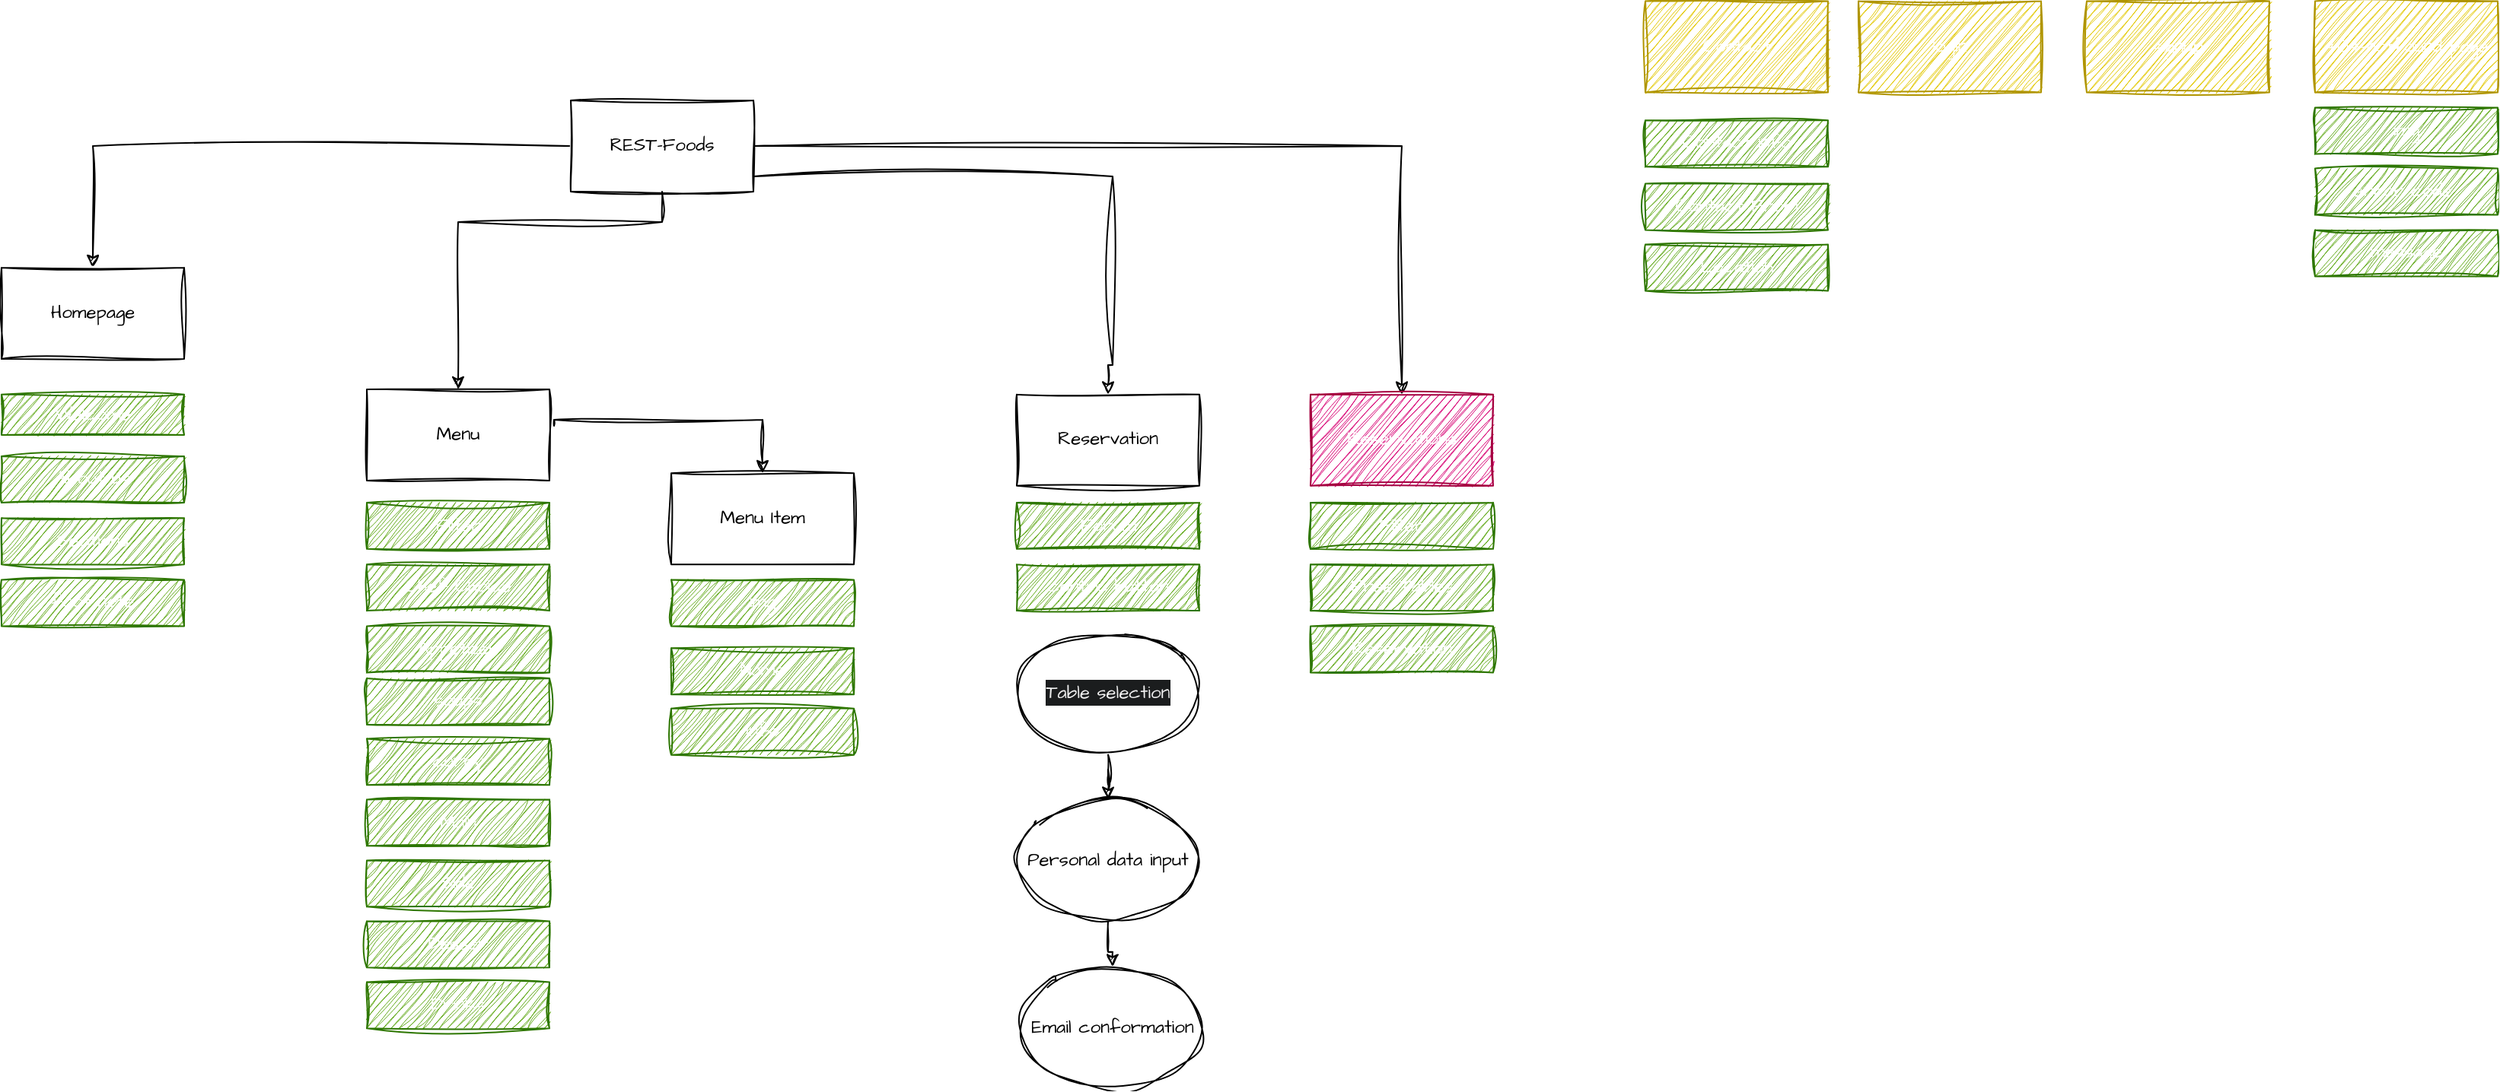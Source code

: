 <mxfile version="24.7.17">
  <diagram name="Seite-1" id="IVa5Gv-xjW8cLEa37AWn">
    <mxGraphModel dx="1591" dy="1081" grid="1" gridSize="10" guides="1" tooltips="1" connect="1" arrows="1" fold="1" page="1" pageScale="1" pageWidth="827" pageHeight="1169" math="0" shadow="0">
      <root>
        <mxCell id="0" />
        <mxCell id="1" parent="0" />
        <mxCell id="K6OB1lon6j5ahepoWBQm-1" style="edgeStyle=orthogonalEdgeStyle;rounded=0;sketch=1;hachureGap=4;jiggle=2;curveFitting=1;orthogonalLoop=1;jettySize=auto;html=1;entryX=0.5;entryY=0;entryDx=0;entryDy=0;fontFamily=Architects Daughter;fontSource=https%3A%2F%2Ffonts.googleapis.com%2Fcss%3Ffamily%3DArchitects%2BDaughter;" parent="1" source="K6OB1lon6j5ahepoWBQm-2" target="K6OB1lon6j5ahepoWBQm-9" edge="1">
          <mxGeometry relative="1" as="geometry" />
        </mxCell>
        <mxCell id="2AqOPSaVZTmIJm7ODiCH-5" style="edgeStyle=orthogonalEdgeStyle;rounded=0;sketch=1;hachureGap=4;jiggle=2;curveFitting=1;orthogonalLoop=1;jettySize=auto;html=1;entryX=0.5;entryY=0;entryDx=0;entryDy=0;fontFamily=Architects Daughter;fontSource=https%3A%2F%2Ffonts.googleapis.com%2Fcss%3Ffamily%3DArchitects%2BDaughter;" edge="1" parent="1" source="K6OB1lon6j5ahepoWBQm-2" target="2AqOPSaVZTmIJm7ODiCH-4">
          <mxGeometry relative="1" as="geometry" />
        </mxCell>
        <mxCell id="K6OB1lon6j5ahepoWBQm-2" value="REST-Foods" style="rounded=0;whiteSpace=wrap;html=1;sketch=1;hachureGap=4;jiggle=2;curveFitting=1;fontFamily=Architects Daughter;fontSource=https%3A%2F%2Ffonts.googleapis.com%2Fcss%3Ffamily%3DArchitects%2BDaughter;" parent="1" vertex="1">
          <mxGeometry x="414" y="210" width="120" height="60" as="geometry" />
        </mxCell>
        <mxCell id="K6OB1lon6j5ahepoWBQm-3" value="404-notfound page" style="rounded=0;whiteSpace=wrap;html=1;sketch=1;hachureGap=4;jiggle=2;curveFitting=1;fontFamily=Architects Daughter;fontSource=https%3A%2F%2Ffonts.googleapis.com%2Fcss%3Ffamily%3DArchitects%2BDaughter;fillColor=#e3c800;fontColor=#FFFFFF;strokeColor=#B09500;" parent="1" vertex="1">
          <mxGeometry x="1560" y="144.76" width="120" height="60" as="geometry" />
        </mxCell>
        <mxCell id="K6OB1lon6j5ahepoWBQm-4" value="login" style="rounded=0;whiteSpace=wrap;html=1;sketch=1;hachureGap=4;jiggle=2;curveFitting=1;fontFamily=Architects Daughter;fontSource=https%3A%2F%2Ffonts.googleapis.com%2Fcss%3Ffamily%3DArchitects%2BDaughter;fillColor=#e3c800;fontColor=#FFFFFF;strokeColor=#B09500;" parent="1" vertex="1">
          <mxGeometry x="1260" y="144.76" width="120" height="60" as="geometry" />
        </mxCell>
        <mxCell id="K6OB1lon6j5ahepoWBQm-5" value="signup" style="rounded=0;whiteSpace=wrap;html=1;sketch=1;hachureGap=4;jiggle=2;curveFitting=1;fontFamily=Architects Daughter;fontSource=https%3A%2F%2Ffonts.googleapis.com%2Fcss%3Ffamily%3DArchitects%2BDaughter;fillColor=#e3c800;fontColor=#FFFFFF;strokeColor=#B09500;" parent="1" vertex="1">
          <mxGeometry x="1410" y="144.76" width="120" height="60" as="geometry" />
        </mxCell>
        <mxCell id="K6OB1lon6j5ahepoWBQm-9" value="Homepage" style="rounded=0;whiteSpace=wrap;html=1;sketch=1;hachureGap=4;jiggle=2;curveFitting=1;fontFamily=Architects Daughter;fontSource=https%3A%2F%2Ffonts.googleapis.com%2Fcss%3Ffamily%3DArchitects%2BDaughter;" parent="1" vertex="1">
          <mxGeometry x="40" y="320" width="120" height="60" as="geometry" />
        </mxCell>
        <mxCell id="K6OB1lon6j5ahepoWBQm-10" value="Menu" style="rounded=0;whiteSpace=wrap;html=1;sketch=1;hachureGap=4;jiggle=2;curveFitting=1;fontFamily=Architects Daughter;fontSource=https%3A%2F%2Ffonts.googleapis.com%2Fcss%3Ffamily%3DArchitects%2BDaughter;" parent="1" vertex="1">
          <mxGeometry x="280" y="400" width="120" height="60" as="geometry" />
        </mxCell>
        <mxCell id="K6OB1lon6j5ahepoWBQm-11" value="Menu Item" style="rounded=0;whiteSpace=wrap;html=1;sketch=1;hachureGap=4;jiggle=2;curveFitting=1;fontFamily=Architects Daughter;fontSource=https%3A%2F%2Ffonts.googleapis.com%2Fcss%3Ffamily%3DArchitects%2BDaughter;" parent="1" vertex="1">
          <mxGeometry x="480" y="455.08" width="120" height="60" as="geometry" />
        </mxCell>
        <mxCell id="K6OB1lon6j5ahepoWBQm-12" value="Reservation" style="rounded=0;whiteSpace=wrap;html=1;sketch=1;hachureGap=4;jiggle=2;curveFitting=1;fontFamily=Architects Daughter;fontSource=https%3A%2F%2Ffonts.googleapis.com%2Fcss%3Ffamily%3DArchitects%2BDaughter;" parent="1" vertex="1">
          <mxGeometry x="707" y="403.33" width="120" height="60" as="geometry" />
        </mxCell>
        <mxCell id="K6OB1lon6j5ahepoWBQm-13" style="edgeStyle=none;curved=1;rounded=0;orthogonalLoop=1;jettySize=auto;html=1;exitX=1;exitY=0.5;exitDx=0;exitDy=0;fontSize=12;startSize=8;endSize=8;" parent="1" source="K6OB1lon6j5ahepoWBQm-11" target="K6OB1lon6j5ahepoWBQm-11" edge="1">
          <mxGeometry relative="1" as="geometry" />
        </mxCell>
        <mxCell id="K6OB1lon6j5ahepoWBQm-14" value="Contact" style="rounded=0;whiteSpace=wrap;html=1;sketch=1;hachureGap=4;jiggle=2;curveFitting=1;fontFamily=Architects Daughter;fontSource=https%3A%2F%2Ffonts.googleapis.com%2Fcss%3Ffamily%3DArchitects%2BDaughter;fillColor=#e3c800;fontColor=#ffffff;strokeColor=#B09500;" parent="1" vertex="1">
          <mxGeometry x="1120" y="144.76" width="120" height="60" as="geometry" />
        </mxCell>
        <mxCell id="K6OB1lon6j5ahepoWBQm-16" style="edgeStyle=orthogonalEdgeStyle;rounded=0;sketch=1;hachureGap=4;jiggle=2;curveFitting=1;orthogonalLoop=1;jettySize=auto;html=1;entryX=0.5;entryY=0;entryDx=0;entryDy=0;fontFamily=Architects Daughter;fontSource=https%3A%2F%2Ffonts.googleapis.com%2Fcss%3Ffamily%3DArchitects%2BDaughter;exitX=0.5;exitY=1;exitDx=0;exitDy=0;" parent="1" source="K6OB1lon6j5ahepoWBQm-2" target="K6OB1lon6j5ahepoWBQm-10" edge="1">
          <mxGeometry relative="1" as="geometry">
            <mxPoint x="580" y="270" as="sourcePoint" />
            <mxPoint x="280" y="352" as="targetPoint" />
            <Array as="points">
              <mxPoint x="474" y="290" />
              <mxPoint x="340" y="290" />
            </Array>
          </mxGeometry>
        </mxCell>
        <mxCell id="K6OB1lon6j5ahepoWBQm-18" style="edgeStyle=orthogonalEdgeStyle;rounded=0;sketch=1;hachureGap=4;jiggle=2;curveFitting=1;orthogonalLoop=1;jettySize=auto;html=1;entryX=0.5;entryY=0;entryDx=0;entryDy=0;fontFamily=Architects Daughter;fontSource=https%3A%2F%2Ffonts.googleapis.com%2Fcss%3Ffamily%3DArchitects%2BDaughter;" parent="1" target="K6OB1lon6j5ahepoWBQm-12" edge="1">
          <mxGeometry relative="1" as="geometry">
            <mxPoint x="534" y="260" as="sourcePoint" />
            <mxPoint x="290" y="380" as="targetPoint" />
            <Array as="points">
              <mxPoint x="534" y="260" />
              <mxPoint x="770" y="260" />
              <mxPoint x="770" y="384" />
              <mxPoint x="767" y="384" />
            </Array>
          </mxGeometry>
        </mxCell>
        <mxCell id="K6OB1lon6j5ahepoWBQm-32" value="Reservation" style="rounded=0;whiteSpace=wrap;html=1;sketch=1;hachureGap=4;jiggle=2;curveFitting=1;fontFamily=Architects Daughter;fontSource=https%3A%2F%2Ffonts.googleapis.com%2Fcss%3Ffamily%3DArchitects%2BDaughter;fillColor=#60a917;fontColor=#ffffff;strokeColor=#2D7600;" parent="1" vertex="1">
          <mxGeometry x="900" y="555.72" width="120" height="30.476" as="geometry" />
        </mxCell>
        <mxCell id="K6OB1lon6j5ahepoWBQm-47" value="Welcome" style="rounded=0;whiteSpace=wrap;html=1;sketch=1;hachureGap=4;jiggle=2;curveFitting=1;fontFamily=Architects Daughter;fontSource=https%3A%2F%2Ffonts.googleapis.com%2Fcss%3Ffamily%3DArchitects%2BDaughter;fillColor=#60a917;fontColor=#ffffff;strokeColor=#2D7600;" parent="1" vertex="1">
          <mxGeometry x="40" y="403.33" width="120" height="26.67" as="geometry" />
        </mxCell>
        <mxCell id="K6OB1lon6j5ahepoWBQm-48" value="About us" style="rounded=0;whiteSpace=wrap;html=1;sketch=1;hachureGap=4;jiggle=2;curveFitting=1;fontFamily=Architects Daughter;fontSource=https%3A%2F%2Ffonts.googleapis.com%2Fcss%3Ffamily%3DArchitects%2BDaughter;fillColor=#60a917;fontColor=#ffffff;strokeColor=#2D7600;" parent="1" vertex="1">
          <mxGeometry x="40" y="443.969" width="120" height="30.476" as="geometry" />
        </mxCell>
        <mxCell id="K6OB1lon6j5ahepoWBQm-49" value="Sections" style="rounded=0;whiteSpace=wrap;html=1;sketch=1;hachureGap=4;jiggle=2;curveFitting=1;fontFamily=Architects Daughter;fontSource=https%3A%2F%2Ffonts.googleapis.com%2Fcss%3Ffamily%3DArchitects%2BDaughter;fillColor=#60a917;fontColor=#ffffff;strokeColor=#2D7600;" parent="1" vertex="1">
          <mxGeometry x="40" y="484.604" width="120" height="30.476" as="geometry" />
        </mxCell>
        <mxCell id="K6OB1lon6j5ahepoWBQm-50" value="foot note" style="rounded=0;whiteSpace=wrap;html=1;sketch=1;hachureGap=4;jiggle=2;curveFitting=1;fontFamily=Architects Daughter;fontSource=https%3A%2F%2Ffonts.googleapis.com%2Fcss%3Ffamily%3DArchitects%2BDaughter;fillColor=#60a917;fontColor=#ffffff;strokeColor=#2D7600;" parent="1" vertex="1">
          <mxGeometry x="40" y="525.239" width="120" height="30.476" as="geometry" />
        </mxCell>
        <mxCell id="K6OB1lon6j5ahepoWBQm-52" style="edgeStyle=none;curved=1;rounded=0;orthogonalLoop=1;jettySize=auto;html=1;exitX=0.5;exitY=1;exitDx=0;exitDy=0;fontSize=12;startSize=8;endSize=8;fillColor=#60a917;strokeColor=#2D7600;" parent="1" source="K6OB1lon6j5ahepoWBQm-47" target="K6OB1lon6j5ahepoWBQm-47" edge="1">
          <mxGeometry relative="1" as="geometry" />
        </mxCell>
        <mxCell id="JLANZbh1O0hqx7DHVOqN-1" value="Filter" style="rounded=0;whiteSpace=wrap;html=1;sketch=1;hachureGap=4;jiggle=2;curveFitting=1;fontFamily=Architects Daughter;fontSource=https%3A%2F%2Ffonts.googleapis.com%2Fcss%3Ffamily%3DArchitects%2BDaughter;fillColor=#60a917;fontColor=#ffffff;strokeColor=#2D7600;" parent="1" vertex="1">
          <mxGeometry x="280" y="474.45" width="120" height="30.476" as="geometry" />
        </mxCell>
        <mxCell id="JLANZbh1O0hqx7DHVOqN-2" value="Filter" style="rounded=0;whiteSpace=wrap;html=1;sketch=1;hachureGap=4;jiggle=2;curveFitting=1;fontFamily=Architects Daughter;fontSource=https%3A%2F%2Ffonts.googleapis.com%2Fcss%3Ffamily%3DArchitects%2BDaughter;fillColor=#60a917;fontColor=#ffffff;strokeColor=#2D7600;" parent="1" vertex="1">
          <mxGeometry x="900" y="474.45" width="120" height="30.476" as="geometry" />
        </mxCell>
        <mxCell id="JLANZbh1O0hqx7DHVOqN-3" value="Free Tables" style="rounded=0;whiteSpace=wrap;html=1;sketch=1;hachureGap=4;jiggle=2;curveFitting=1;fontFamily=Architects Daughter;fontSource=https%3A%2F%2Ffonts.googleapis.com%2Fcss%3Ffamily%3DArchitects%2BDaughter;fillColor=#60a917;fontColor=#ffffff;strokeColor=#2D7600;" parent="1" vertex="1">
          <mxGeometry x="900" y="515.08" width="120" height="30.476" as="geometry" />
        </mxCell>
        <mxCell id="JLANZbh1O0hqx7DHVOqN-4" value="Info" style="rounded=0;whiteSpace=wrap;html=1;sketch=1;hachureGap=4;jiggle=2;curveFitting=1;fontFamily=Architects Daughter;fontSource=https%3A%2F%2Ffonts.googleapis.com%2Fcss%3Ffamily%3DArchitects%2BDaughter;fillColor=#60a917;fontColor=#ffffff;strokeColor=#2D7600;" parent="1" vertex="1">
          <mxGeometry x="480" y="609.85" width="120" height="30.476" as="geometry" />
        </mxCell>
        <mxCell id="JLANZbh1O0hqx7DHVOqN-5" value="img" style="rounded=0;whiteSpace=wrap;html=1;sketch=1;hachureGap=4;jiggle=2;curveFitting=1;fontFamily=Architects Daughter;fontSource=https%3A%2F%2Ffonts.googleapis.com%2Fcss%3Ffamily%3DArchitects%2BDaughter;fillColor=#60a917;fontColor=#ffffff;strokeColor=#2D7600;" parent="1" vertex="1">
          <mxGeometry x="480" y="525.24" width="120" height="30.476" as="geometry" />
        </mxCell>
        <mxCell id="JLANZbh1O0hqx7DHVOqN-6" value="Name" style="rounded=0;whiteSpace=wrap;html=1;sketch=1;hachureGap=4;jiggle=2;curveFitting=1;fontFamily=Architects Daughter;fontSource=https%3A%2F%2Ffonts.googleapis.com%2Fcss%3Ffamily%3DArchitects%2BDaughter;fillColor=#60a917;fontColor=#ffffff;strokeColor=#2D7600;" parent="1" vertex="1">
          <mxGeometry x="480" y="570.15" width="120" height="30.476" as="geometry" />
        </mxCell>
        <mxCell id="JLANZbh1O0hqx7DHVOqN-7" style="edgeStyle=orthogonalEdgeStyle;rounded=0;sketch=1;hachureGap=4;jiggle=2;curveFitting=1;orthogonalLoop=1;jettySize=auto;html=1;entryX=0.5;entryY=0;entryDx=0;entryDy=0;fontFamily=Architects Daughter;fontSource=https%3A%2F%2Ffonts.googleapis.com%2Fcss%3Ffamily%3DArchitects%2BDaughter;exitX=1.025;exitY=0.4;exitDx=0;exitDy=0;exitPerimeter=0;" parent="1" source="K6OB1lon6j5ahepoWBQm-10" target="K6OB1lon6j5ahepoWBQm-11" edge="1">
          <mxGeometry relative="1" as="geometry">
            <mxPoint x="674" y="313.97" as="sourcePoint" />
            <mxPoint x="540" y="443.97" as="targetPoint" />
            <Array as="points">
              <mxPoint x="403" y="420" />
              <mxPoint x="540" y="420" />
            </Array>
          </mxGeometry>
        </mxCell>
        <mxCell id="JLANZbh1O0hqx7DHVOqN-8" value="Locatioh" style="rounded=0;whiteSpace=wrap;html=1;sketch=1;hachureGap=4;jiggle=2;curveFitting=1;fontFamily=Architects Daughter;fontSource=https%3A%2F%2Ffonts.googleapis.com%2Fcss%3Ffamily%3DArchitects%2BDaughter;fillColor=#60a917;fontColor=#ffffff;strokeColor=#2D7600;" parent="1" vertex="1">
          <mxGeometry x="1120" y="304.76" width="120" height="30.476" as="geometry" />
        </mxCell>
        <mxCell id="JLANZbh1O0hqx7DHVOqN-9" value="Contact info" style="rounded=0;whiteSpace=wrap;html=1;sketch=1;hachureGap=4;jiggle=2;curveFitting=1;fontFamily=Architects Daughter;fontSource=https%3A%2F%2Ffonts.googleapis.com%2Fcss%3Ffamily%3DArchitects%2BDaughter;fillColor=#60a917;fontColor=#ffffff;strokeColor=#2D7600;" parent="1" vertex="1">
          <mxGeometry x="1120" y="223.18" width="120" height="30.476" as="geometry" />
        </mxCell>
        <mxCell id="JLANZbh1O0hqx7DHVOqN-10" value="Contact From" style="rounded=0;whiteSpace=wrap;html=1;sketch=1;hachureGap=4;jiggle=2;curveFitting=1;fontFamily=Architects Daughter;fontSource=https%3A%2F%2Ffonts.googleapis.com%2Fcss%3Ffamily%3DArchitects%2BDaughter;fillColor=#60a917;fontColor=#ffffff;strokeColor=#2D7600;" parent="1" vertex="1">
          <mxGeometry x="1120" y="264.76" width="120" height="30.476" as="geometry" />
        </mxCell>
        <mxCell id="K6OB1lon6j5ahepoWBQm-20" value="Appetizer" style="rounded=0;whiteSpace=wrap;html=1;sketch=1;hachureGap=4;jiggle=2;curveFitting=1;fontFamily=Architects Daughter;fontSource=https%3A%2F%2Ffonts.googleapis.com%2Fcss%3Ffamily%3DArchitects%2BDaughter;fillColor=#60a917;fontColor=#ffffff;strokeColor=#2D7600;" parent="1" vertex="1">
          <mxGeometry x="280" y="555.715" width="120" height="30.476" as="geometry" />
        </mxCell>
        <mxCell id="K6OB1lon6j5ahepoWBQm-21" value="soups" style="rounded=0;whiteSpace=wrap;html=1;sketch=1;hachureGap=4;jiggle=2;curveFitting=1;fontFamily=Architects Daughter;fontSource=https%3A%2F%2Ffonts.googleapis.com%2Fcss%3Ffamily%3DArchitects%2BDaughter;fillColor=#60a917;fontColor=#ffffff;strokeColor=#2D7600;" parent="1" vertex="1">
          <mxGeometry x="280" y="589.999" width="120" height="30.476" as="geometry" />
        </mxCell>
        <mxCell id="K6OB1lon6j5ahepoWBQm-22" value="curry" style="rounded=0;whiteSpace=wrap;html=1;sketch=1;hachureGap=4;jiggle=2;curveFitting=1;fontFamily=Architects Daughter;fontSource=https%3A%2F%2Ffonts.googleapis.com%2Fcss%3Ffamily%3DArchitects%2BDaughter;fillColor=#60a917;fontColor=#ffffff;strokeColor=#2D7600;" parent="1" vertex="1">
          <mxGeometry x="280" y="629.694" width="120" height="30.476" as="geometry" />
        </mxCell>
        <mxCell id="K6OB1lon6j5ahepoWBQm-30" style="edgeStyle=none;curved=1;rounded=0;orthogonalLoop=1;jettySize=auto;html=1;exitX=0.5;exitY=1;exitDx=0;exitDy=0;fontSize=12;startSize=8;endSize=8;" parent="1" source="K6OB1lon6j5ahepoWBQm-22" target="K6OB1lon6j5ahepoWBQm-22" edge="1">
          <mxGeometry relative="1" as="geometry" />
        </mxCell>
        <mxCell id="K6OB1lon6j5ahepoWBQm-23" value="Main" style="rounded=0;whiteSpace=wrap;html=1;sketch=1;hachureGap=4;jiggle=2;curveFitting=1;fontFamily=Architects Daughter;fontSource=https%3A%2F%2Ffonts.googleapis.com%2Fcss%3Ffamily%3DArchitects%2BDaughter;fillColor=#60a917;fontColor=#ffffff;strokeColor=#2D7600;" parent="1" vertex="1">
          <mxGeometry x="280" y="669.689" width="120" height="30.476" as="geometry" />
        </mxCell>
        <mxCell id="K6OB1lon6j5ahepoWBQm-24" value="SIde" style="rounded=0;whiteSpace=wrap;html=1;sketch=1;hachureGap=4;jiggle=2;curveFitting=1;fontFamily=Architects Daughter;fontSource=https%3A%2F%2Ffonts.googleapis.com%2Fcss%3Ffamily%3DArchitects%2BDaughter;fillColor=#60a917;fontColor=#ffffff;strokeColor=#2D7600;" parent="1" vertex="1">
          <mxGeometry x="280" y="709.694" width="120" height="30.476" as="geometry" />
        </mxCell>
        <mxCell id="K6OB1lon6j5ahepoWBQm-25" value="Desser" style="rounded=0;whiteSpace=wrap;html=1;sketch=1;hachureGap=4;jiggle=2;curveFitting=1;fontFamily=Architects Daughter;fontSource=https%3A%2F%2Ffonts.googleapis.com%2Fcss%3Ffamily%3DArchitects%2BDaughter;fillColor=#60a917;fontColor=#ffffff;strokeColor=#2D7600;" parent="1" vertex="1">
          <mxGeometry x="280" y="749.689" width="120" height="30.476" as="geometry" />
        </mxCell>
        <mxCell id="K6OB1lon6j5ahepoWBQm-26" value="Drinks" style="rounded=0;whiteSpace=wrap;html=1;sketch=1;hachureGap=4;jiggle=2;curveFitting=1;fontFamily=Architects Daughter;fontSource=https%3A%2F%2Ffonts.googleapis.com%2Fcss%3Ffamily%3DArchitects%2BDaughter;fillColor=#60a917;fontColor=#ffffff;strokeColor=#2D7600;" parent="1" vertex="1">
          <mxGeometry x="280" y="789.694" width="120" height="30.476" as="geometry" />
        </mxCell>
        <mxCell id="K6OB1lon6j5ahepoWBQm-28" value="Chef Choice" style="rounded=0;whiteSpace=wrap;html=1;sketch=1;hachureGap=4;jiggle=2;curveFitting=1;fontFamily=Architects Daughter;fontSource=https%3A%2F%2Ffonts.googleapis.com%2Fcss%3Ffamily%3DArchitects%2BDaughter;fillColor=#60a917;fontColor=#ffffff;strokeColor=#2D7600;" parent="1" vertex="1">
          <mxGeometry x="280" y="515.08" width="120" height="30.476" as="geometry" />
        </mxCell>
        <mxCell id="2AqOPSaVZTmIJm7ODiCH-1" value="img" style="rounded=0;whiteSpace=wrap;html=1;sketch=1;hachureGap=4;jiggle=2;curveFitting=1;fontFamily=Architects Daughter;fontSource=https%3A%2F%2Ffonts.googleapis.com%2Fcss%3Ffamily%3DArchitects%2BDaughter;fillColor=#60a917;fontColor=#ffffff;strokeColor=#2D7600;" vertex="1" parent="1">
          <mxGeometry x="1560" y="214.76" width="120" height="30.476" as="geometry" />
        </mxCell>
        <mxCell id="2AqOPSaVZTmIJm7ODiCH-2" value="error code&amp;nbsp;" style="rounded=0;whiteSpace=wrap;html=1;sketch=1;hachureGap=4;jiggle=2;curveFitting=1;fontFamily=Architects Daughter;fontSource=https%3A%2F%2Ffonts.googleapis.com%2Fcss%3Ffamily%3DArchitects%2BDaughter;fillColor=#60a917;fontColor=#ffffff;strokeColor=#2D7600;" vertex="1" parent="1">
          <mxGeometry x="1560" y="254.76" width="120" height="30.476" as="geometry" />
        </mxCell>
        <mxCell id="2AqOPSaVZTmIJm7ODiCH-3" value="message" style="rounded=0;whiteSpace=wrap;html=1;sketch=1;hachureGap=4;jiggle=2;curveFitting=1;fontFamily=Architects Daughter;fontSource=https%3A%2F%2Ffonts.googleapis.com%2Fcss%3Ffamily%3DArchitects%2BDaughter;fillColor=#60a917;fontColor=#ffffff;strokeColor=#2D7600;" vertex="1" parent="1">
          <mxGeometry x="1560" y="295.24" width="120" height="30.476" as="geometry" />
        </mxCell>
        <mxCell id="2AqOPSaVZTmIJm7ODiCH-4" value="Reservations" style="rounded=0;whiteSpace=wrap;html=1;sketch=1;hachureGap=4;jiggle=2;curveFitting=1;fontFamily=Architects Daughter;fontSource=https%3A%2F%2Ffonts.googleapis.com%2Fcss%3Ffamily%3DArchitects%2BDaughter;fillColor=#d80073;fontColor=#ffffff;strokeColor=#A50040;" vertex="1" parent="1">
          <mxGeometry x="900" y="403.33" width="120" height="60" as="geometry" />
        </mxCell>
        <mxCell id="2AqOPSaVZTmIJm7ODiCH-6" value="Forum" style="rounded=0;whiteSpace=wrap;html=1;sketch=1;hachureGap=4;jiggle=2;curveFitting=1;fontFamily=Architects Daughter;fontSource=https%3A%2F%2Ffonts.googleapis.com%2Fcss%3Ffamily%3DArchitects%2BDaughter;fillColor=#60a917;fontColor=#ffffff;strokeColor=#2D7600;" vertex="1" parent="1">
          <mxGeometry x="707" y="474.45" width="120" height="30.476" as="geometry" />
        </mxCell>
        <mxCell id="2AqOPSaVZTmIJm7ODiCH-7" value="continu button" style="rounded=0;whiteSpace=wrap;html=1;sketch=1;hachureGap=4;jiggle=2;curveFitting=1;fontFamily=Architects Daughter;fontSource=https%3A%2F%2Ffonts.googleapis.com%2Fcss%3Ffamily%3DArchitects%2BDaughter;fillColor=#60a917;fontColor=#ffffff;strokeColor=#2D7600;" vertex="1" parent="1">
          <mxGeometry x="707" y="515.08" width="120" height="30.476" as="geometry" />
        </mxCell>
        <mxCell id="2AqOPSaVZTmIJm7ODiCH-20" style="edgeStyle=orthogonalEdgeStyle;rounded=0;sketch=1;hachureGap=4;jiggle=2;curveFitting=1;orthogonalLoop=1;jettySize=auto;html=1;entryX=0.5;entryY=0;entryDx=0;entryDy=0;fontFamily=Architects Daughter;fontSource=https%3A%2F%2Ffonts.googleapis.com%2Fcss%3Ffamily%3DArchitects%2BDaughter;" edge="1" parent="1" source="2AqOPSaVZTmIJm7ODiCH-17" target="2AqOPSaVZTmIJm7ODiCH-18">
          <mxGeometry relative="1" as="geometry" />
        </mxCell>
        <mxCell id="2AqOPSaVZTmIJm7ODiCH-17" value="&lt;span style=&quot;color: rgb(240, 240, 240); font-family: &amp;quot;Architects Daughter&amp;quot;; font-size: 12px; font-style: normal; font-variant-ligatures: normal; font-variant-caps: normal; font-weight: 400; letter-spacing: normal; orphans: 2; text-align: center; text-indent: 0px; text-transform: none; widows: 2; word-spacing: 0px; -webkit-text-stroke-width: 0px; white-space: normal; background-color: rgb(27, 29, 30); text-decoration-thickness: initial; text-decoration-style: initial; text-decoration-color: initial; display: inline !important; float: none;&quot;&gt;Table&amp;nbsp;selection&lt;/span&gt;" style="ellipse;whiteSpace=wrap;html=1;sketch=1;hachureGap=4;jiggle=2;curveFitting=1;fontFamily=Architects Daughter;fontSource=https%3A%2F%2Ffonts.googleapis.com%2Fcss%3Ffamily%3DArchitects%2BDaughter;" vertex="1" parent="1">
          <mxGeometry x="707" y="560" width="120" height="80" as="geometry" />
        </mxCell>
        <mxCell id="2AqOPSaVZTmIJm7ODiCH-21" style="edgeStyle=orthogonalEdgeStyle;rounded=0;sketch=1;hachureGap=4;jiggle=2;curveFitting=1;orthogonalLoop=1;jettySize=auto;html=1;fontFamily=Architects Daughter;fontSource=https%3A%2F%2Ffonts.googleapis.com%2Fcss%3Ffamily%3DArchitects%2BDaughter;" edge="1" parent="1" source="2AqOPSaVZTmIJm7ODiCH-18" target="2AqOPSaVZTmIJm7ODiCH-19">
          <mxGeometry relative="1" as="geometry" />
        </mxCell>
        <mxCell id="2AqOPSaVZTmIJm7ODiCH-18" value="Personal data input" style="ellipse;whiteSpace=wrap;html=1;sketch=1;hachureGap=4;jiggle=2;curveFitting=1;fontFamily=Architects Daughter;fontSource=https%3A%2F%2Ffonts.googleapis.com%2Fcss%3Ffamily%3DArchitects%2BDaughter;" vertex="1" parent="1">
          <mxGeometry x="707" y="669.85" width="120" height="80" as="geometry" />
        </mxCell>
        <mxCell id="2AqOPSaVZTmIJm7ODiCH-19" value="Email conformation" style="ellipse;whiteSpace=wrap;html=1;sketch=1;hachureGap=4;jiggle=2;curveFitting=1;fontFamily=Architects Daughter;fontSource=https%3A%2F%2Ffonts.googleapis.com%2Fcss%3Ffamily%3DArchitects%2BDaughter;" vertex="1" parent="1">
          <mxGeometry x="710" y="779.85" width="120" height="80" as="geometry" />
        </mxCell>
      </root>
    </mxGraphModel>
  </diagram>
</mxfile>
